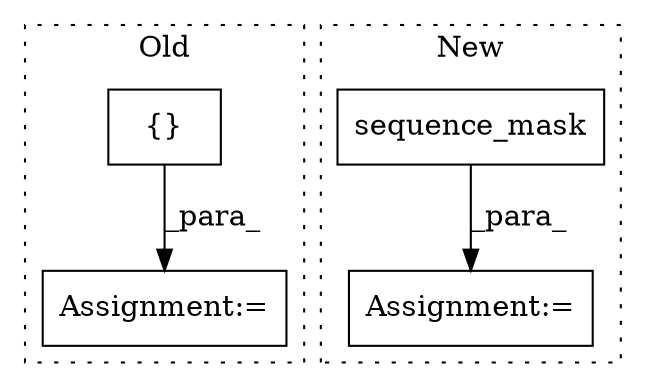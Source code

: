digraph G {
subgraph cluster0 {
1 [label="{}" a="4" s="6454" l="2" shape="box"];
4 [label="Assignment:=" a="7" s="6444" l="1" shape="box"];
label = "Old";
style="dotted";
}
subgraph cluster1 {
2 [label="sequence_mask" a="32" s="6526,6547" l="14,1" shape="box"];
3 [label="Assignment:=" a="7" s="6525" l="1" shape="box"];
label = "New";
style="dotted";
}
1 -> 4 [label="_para_"];
2 -> 3 [label="_para_"];
}